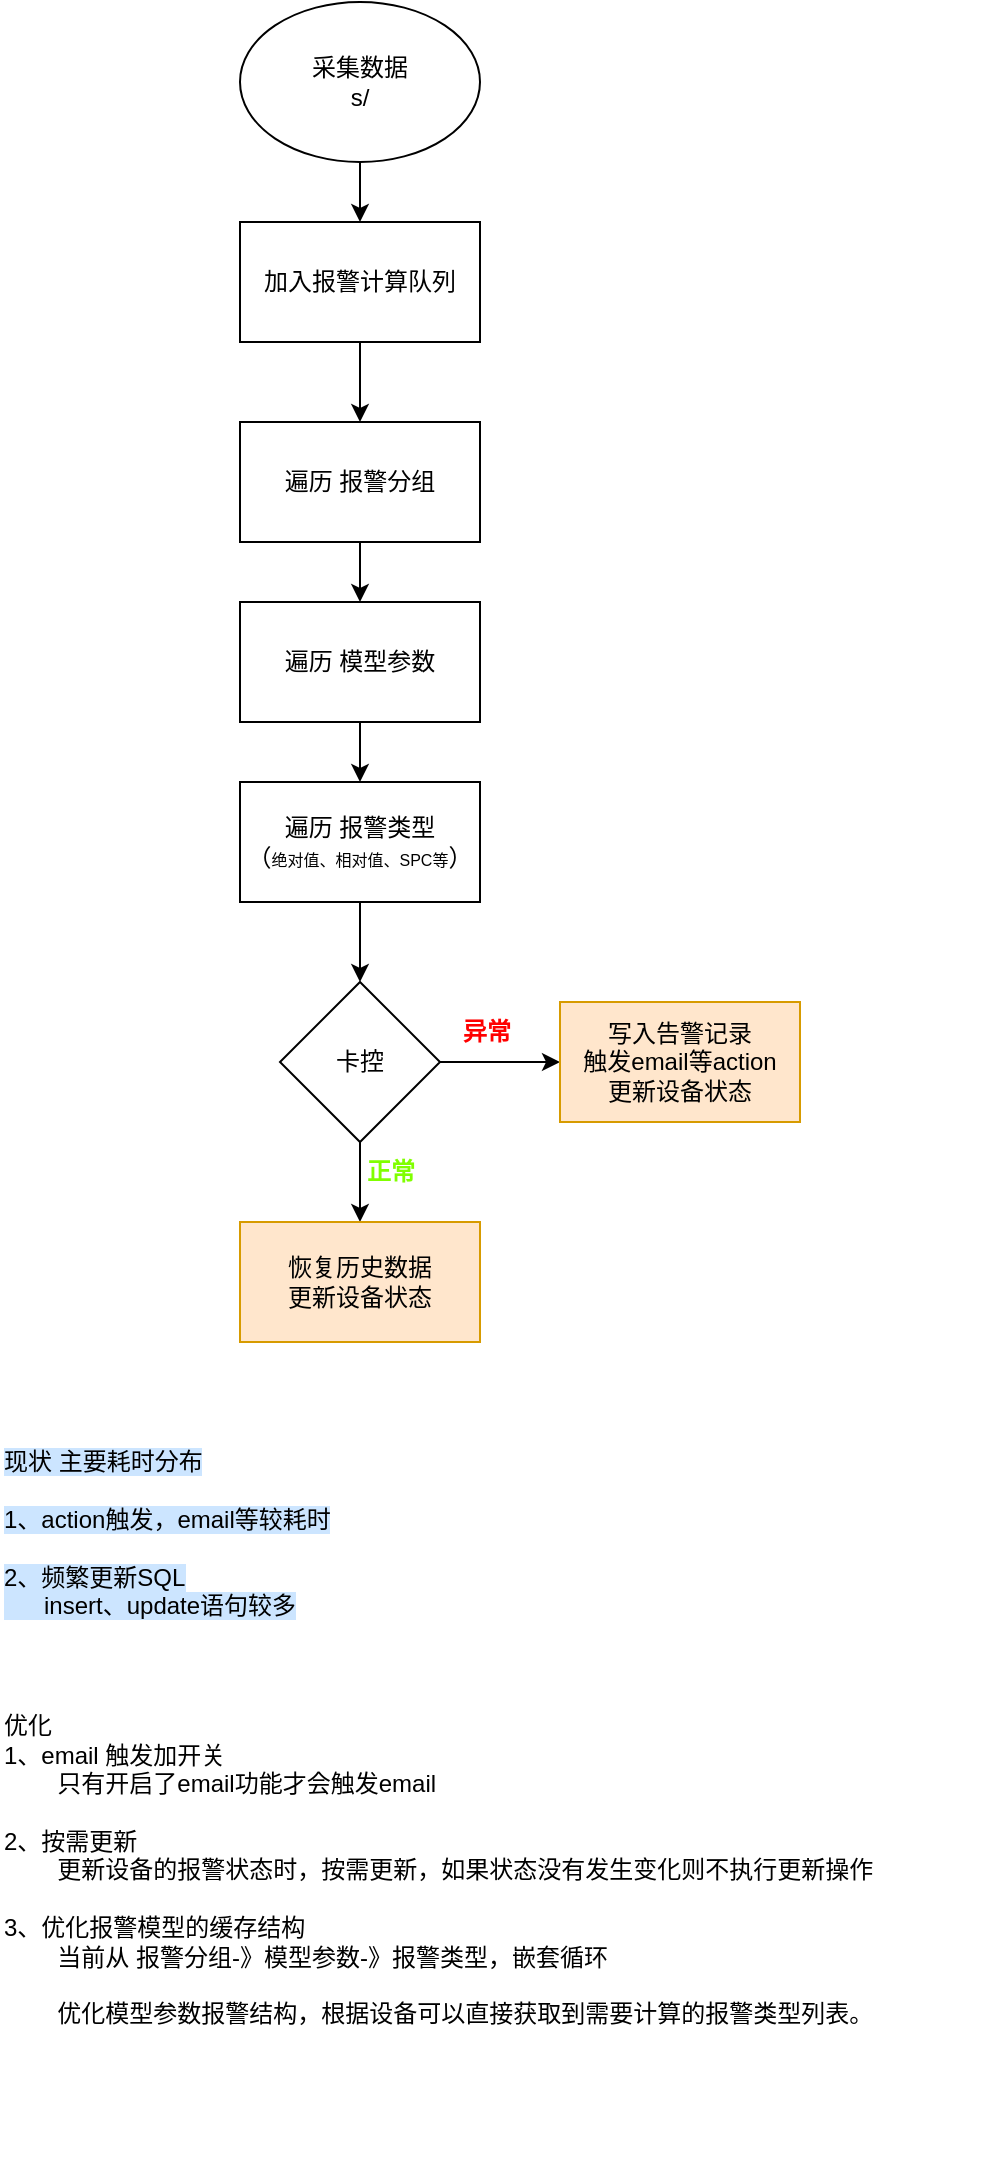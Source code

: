 <mxfile version="21.3.7" type="github">
  <diagram id="pxkPvl0Xrv9N_y3EMczL" name="第 2 页">
    <mxGraphModel dx="815" dy="1603" grid="1" gridSize="10" guides="1" tooltips="1" connect="1" arrows="1" fold="1" page="1" pageScale="1" pageWidth="827" pageHeight="1169" math="0" shadow="0">
      <root>
        <mxCell id="0" />
        <mxCell id="1" parent="0" />
        <mxCell id="cFFpnk-g19DoDnK3nfvg-3" value="" style="edgeStyle=orthogonalEdgeStyle;rounded=0;orthogonalLoop=1;jettySize=auto;html=1;" edge="1" parent="1" source="cFFpnk-g19DoDnK3nfvg-1" target="cFFpnk-g19DoDnK3nfvg-2">
          <mxGeometry relative="1" as="geometry" />
        </mxCell>
        <mxCell id="cFFpnk-g19DoDnK3nfvg-1" value="采集数据&lt;br&gt;s/" style="ellipse;whiteSpace=wrap;html=1;" vertex="1" parent="1">
          <mxGeometry x="290" y="-1140" width="120" height="80" as="geometry" />
        </mxCell>
        <mxCell id="cFFpnk-g19DoDnK3nfvg-5" value="" style="edgeStyle=orthogonalEdgeStyle;rounded=0;orthogonalLoop=1;jettySize=auto;html=1;" edge="1" parent="1" source="cFFpnk-g19DoDnK3nfvg-2" target="cFFpnk-g19DoDnK3nfvg-4">
          <mxGeometry relative="1" as="geometry" />
        </mxCell>
        <mxCell id="cFFpnk-g19DoDnK3nfvg-2" value="加入报警计算队列" style="whiteSpace=wrap;html=1;" vertex="1" parent="1">
          <mxGeometry x="290" y="-1030" width="120" height="60" as="geometry" />
        </mxCell>
        <mxCell id="cFFpnk-g19DoDnK3nfvg-7" value="" style="edgeStyle=orthogonalEdgeStyle;rounded=0;orthogonalLoop=1;jettySize=auto;html=1;" edge="1" parent="1" source="cFFpnk-g19DoDnK3nfvg-4" target="cFFpnk-g19DoDnK3nfvg-6">
          <mxGeometry relative="1" as="geometry" />
        </mxCell>
        <mxCell id="cFFpnk-g19DoDnK3nfvg-4" value="遍历 报警分组" style="whiteSpace=wrap;html=1;" vertex="1" parent="1">
          <mxGeometry x="290" y="-930" width="120" height="60" as="geometry" />
        </mxCell>
        <mxCell id="cFFpnk-g19DoDnK3nfvg-9" value="" style="edgeStyle=orthogonalEdgeStyle;rounded=0;orthogonalLoop=1;jettySize=auto;html=1;" edge="1" parent="1" source="cFFpnk-g19DoDnK3nfvg-6" target="cFFpnk-g19DoDnK3nfvg-8">
          <mxGeometry relative="1" as="geometry" />
        </mxCell>
        <mxCell id="cFFpnk-g19DoDnK3nfvg-6" value="遍历 模型参数" style="whiteSpace=wrap;html=1;" vertex="1" parent="1">
          <mxGeometry x="290" y="-840" width="120" height="60" as="geometry" />
        </mxCell>
        <mxCell id="cFFpnk-g19DoDnK3nfvg-11" value="" style="edgeStyle=orthogonalEdgeStyle;rounded=0;orthogonalLoop=1;jettySize=auto;html=1;" edge="1" parent="1" source="cFFpnk-g19DoDnK3nfvg-8" target="cFFpnk-g19DoDnK3nfvg-10">
          <mxGeometry relative="1" as="geometry" />
        </mxCell>
        <mxCell id="cFFpnk-g19DoDnK3nfvg-8" value="遍历 报警类型&lt;br&gt;（&lt;font style=&quot;font-size: 8px;&quot;&gt;绝对值、相对值、SPC等&lt;/font&gt;）" style="whiteSpace=wrap;html=1;" vertex="1" parent="1">
          <mxGeometry x="290" y="-750" width="120" height="60" as="geometry" />
        </mxCell>
        <mxCell id="cFFpnk-g19DoDnK3nfvg-13" value="" style="edgeStyle=orthogonalEdgeStyle;rounded=0;orthogonalLoop=1;jettySize=auto;html=1;" edge="1" parent="1" source="cFFpnk-g19DoDnK3nfvg-10" target="cFFpnk-g19DoDnK3nfvg-12">
          <mxGeometry relative="1" as="geometry" />
        </mxCell>
        <mxCell id="cFFpnk-g19DoDnK3nfvg-16" value="" style="edgeStyle=orthogonalEdgeStyle;rounded=0;orthogonalLoop=1;jettySize=auto;html=1;" edge="1" parent="1" source="cFFpnk-g19DoDnK3nfvg-10" target="cFFpnk-g19DoDnK3nfvg-15">
          <mxGeometry relative="1" as="geometry">
            <Array as="points">
              <mxPoint x="420" y="-610" />
              <mxPoint x="420" y="-610" />
            </Array>
          </mxGeometry>
        </mxCell>
        <mxCell id="cFFpnk-g19DoDnK3nfvg-10" value="卡控" style="rhombus;whiteSpace=wrap;html=1;" vertex="1" parent="1">
          <mxGeometry x="310" y="-650" width="80" height="80" as="geometry" />
        </mxCell>
        <mxCell id="cFFpnk-g19DoDnK3nfvg-12" value="恢复历史数据&lt;br&gt;更新设备状态" style="whiteSpace=wrap;html=1;fillColor=#ffe6cc;strokeColor=#d79b00;" vertex="1" parent="1">
          <mxGeometry x="290" y="-530" width="120" height="60" as="geometry" />
        </mxCell>
        <mxCell id="cFFpnk-g19DoDnK3nfvg-14" value="&lt;font color=&quot;#80ff00&quot;&gt;&lt;b&gt;正常&lt;/b&gt;&lt;/font&gt;" style="text;html=1;align=center;verticalAlign=middle;resizable=0;points=[];autosize=1;strokeColor=none;fillColor=none;" vertex="1" parent="1">
          <mxGeometry x="340" y="-570" width="50" height="30" as="geometry" />
        </mxCell>
        <mxCell id="cFFpnk-g19DoDnK3nfvg-15" value="写入告警记录&lt;br&gt;触发email等action&lt;br&gt;更新设备状态" style="whiteSpace=wrap;html=1;fillColor=#ffe6cc;strokeColor=#d79b00;" vertex="1" parent="1">
          <mxGeometry x="450" y="-640" width="120" height="60" as="geometry" />
        </mxCell>
        <mxCell id="cFFpnk-g19DoDnK3nfvg-17" value="&lt;b&gt;&lt;font color=&quot;#ff0000&quot;&gt;异常&lt;/font&gt;&lt;/b&gt;" style="text;html=1;align=center;verticalAlign=middle;resizable=0;points=[];autosize=1;strokeColor=none;fillColor=none;" vertex="1" parent="1">
          <mxGeometry x="388" y="-640" width="50" height="30" as="geometry" />
        </mxCell>
        <mxCell id="cFFpnk-g19DoDnK3nfvg-18" value="&lt;div style=&quot;&quot;&gt;&lt;span style=&quot;background-color: rgb(204, 229, 255);&quot;&gt;现状 主要耗时分布&lt;/span&gt;&lt;/div&gt;&lt;div style=&quot;&quot;&gt;&lt;span style=&quot;background-color: rgb(204, 229, 255);&quot;&gt;&lt;br&gt;&lt;/span&gt;&lt;/div&gt;&lt;span style=&quot;background-color: rgb(204, 229, 255);&quot;&gt;1、action触发，email等较耗时&lt;br&gt;&lt;br&gt;2、频繁更新SQL&lt;br&gt;&amp;nbsp; &amp;nbsp; &amp;nbsp; insert、update语句较多&lt;br&gt;&lt;br&gt;&lt;br&gt;&lt;/span&gt;" style="text;strokeColor=none;align=left;fillColor=none;html=1;verticalAlign=middle;whiteSpace=wrap;rounded=0;" vertex="1" parent="1">
          <mxGeometry x="170" y="-390" width="270" height="60" as="geometry" />
        </mxCell>
        <mxCell id="cFFpnk-g19DoDnK3nfvg-21" value="优化&lt;br&gt;&lt;div style=&quot;&quot;&gt;&lt;span style=&quot;background-color: initial;&quot;&gt;1、email 触发加开关&lt;/span&gt;&lt;/div&gt;&lt;div style=&quot;&quot;&gt;&lt;span style=&quot;background-color: initial;&quot;&gt;&lt;span style=&quot;white-space: pre;&quot;&gt;&#x9;&lt;/span&gt;只有开启了email功能才会触发email&lt;br&gt;&lt;/span&gt;&lt;/div&gt;&lt;div style=&quot;&quot;&gt;&lt;span style=&quot;background-color: initial;&quot;&gt;&lt;br&gt;&lt;/span&gt;&lt;/div&gt;&lt;div style=&quot;&quot;&gt;&lt;span style=&quot;background-color: initial;&quot;&gt;2、按需更新&lt;/span&gt;&lt;/div&gt;&lt;div style=&quot;&quot;&gt;&lt;span style=&quot;background-color: initial;&quot;&gt;&lt;span style=&quot;white-space: pre;&quot;&gt;&#x9;&lt;/span&gt;更新设备的报警状态时，按需更新，如果状态没有发生变化则不执行更新操作&lt;br&gt;&lt;/span&gt;&lt;/div&gt;&lt;div style=&quot;&quot;&gt;&lt;span style=&quot;background-color: initial;&quot;&gt;&lt;span style=&quot;white-space: pre;&quot;&gt;&#x9;&lt;/span&gt;&lt;br&gt;&lt;/span&gt;&lt;/div&gt;&lt;div style=&quot;&quot;&gt;3、优化报警模型的缓存结构&lt;/div&gt;&lt;div style=&quot;&quot;&gt;&lt;span style=&quot;white-space: pre;&quot;&gt;&#x9;&lt;/span&gt;当前从 报警分组-》模型参数-》报警类型，嵌套循环&lt;/div&gt;&lt;div style=&quot;&quot;&gt;&lt;br&gt;&lt;/div&gt;&lt;div style=&quot;&quot;&gt;&amp;nbsp; &amp;nbsp; &amp;nbsp; &amp;nbsp; 优化模型参数报警结构，根据设备可以直接获取到需要计算的报警类型列表。&lt;/div&gt;&lt;div style=&quot;&quot;&gt;&lt;br&gt;&lt;/div&gt;&lt;div style=&quot;&quot;&gt;&lt;br&gt;&lt;/div&gt;&lt;div style=&quot;&quot;&gt;&lt;br&gt;&lt;/div&gt;&lt;div style=&quot;&quot;&gt;&lt;span style=&quot;white-space: pre;&quot;&gt;&#x9;&lt;/span&gt;&lt;br&gt;&lt;/div&gt;&lt;div style=&quot;&quot;&gt;&lt;br&gt;&lt;/div&gt;" style="text;strokeColor=none;align=left;fillColor=none;html=1;verticalAlign=middle;whiteSpace=wrap;rounded=0;" vertex="1" parent="1">
          <mxGeometry x="170" y="-230" width="500" height="120" as="geometry" />
        </mxCell>
      </root>
    </mxGraphModel>
  </diagram>
</mxfile>

